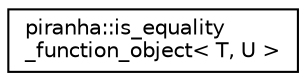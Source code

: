digraph "Graphical Class Hierarchy"
{
  edge [fontname="Helvetica",fontsize="10",labelfontname="Helvetica",labelfontsize="10"];
  node [fontname="Helvetica",fontsize="10",shape=record];
  rankdir="LR";
  Node0 [label="piranha::is_equality\l_function_object\< T, U \>",height=0.2,width=0.4,color="black", fillcolor="white", style="filled",URL="$classpiranha_1_1is__equality__function__object.html",tooltip="Type trait to detect equality function objects. "];
}
